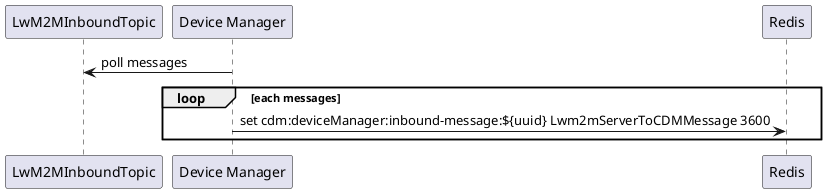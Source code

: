 @startuml
Participant LwM2MInboundTopic as topic
Participant "Device Manager" as dm
Participant "Redis" as redis

topic <- dm: poll messages
loop each messages
dm -> redis : set cdm:deviceManager:inbound-message:${uuid} Lwm2mServerToCDMMessage 3600

end
@enduml